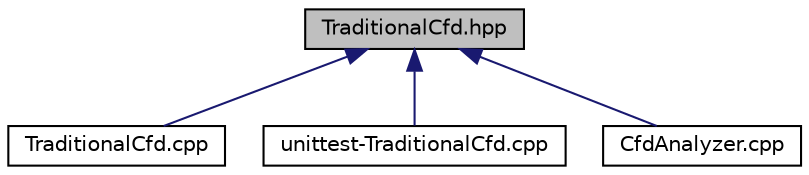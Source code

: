 digraph "TraditionalCfd.hpp"
{
  edge [fontname="Helvetica",fontsize="10",labelfontname="Helvetica",labelfontsize="10"];
  node [fontname="Helvetica",fontsize="10",shape=record];
  Node1 [label="TraditionalCfd.hpp",height=0.2,width=0.4,color="black", fillcolor="grey75", style="filled", fontcolor="black"];
  Node1 -> Node2 [dir="back",color="midnightblue",fontsize="10",style="solid",fontname="Helvetica"];
  Node2 [label="TraditionalCfd.cpp",height=0.2,width=0.4,color="black", fillcolor="white", style="filled",URL="$d4/d60/_traditional_cfd_8cpp.html",tooltip="Traditional CFD implemented digitally, similar behavior to a NIM Module. "];
  Node1 -> Node3 [dir="back",color="midnightblue",fontsize="10",style="solid",fontname="Helvetica"];
  Node3 [label="unittest-TraditionalCfd.cpp",height=0.2,width=0.4,color="black", fillcolor="white", style="filled",URL="$d4/db1/unittest-_traditional_cfd_8cpp.html"];
  Node1 -> Node4 [dir="back",color="midnightblue",fontsize="10",style="solid",fontname="Helvetica"];
  Node4 [label="CfdAnalyzer.cpp",height=0.2,width=0.4,color="black", fillcolor="white", style="filled",URL="$db/d3f/_cfd_analyzer_8cpp.html",tooltip="Uses a Digital CFD to obtain waveform phases. "];
}
